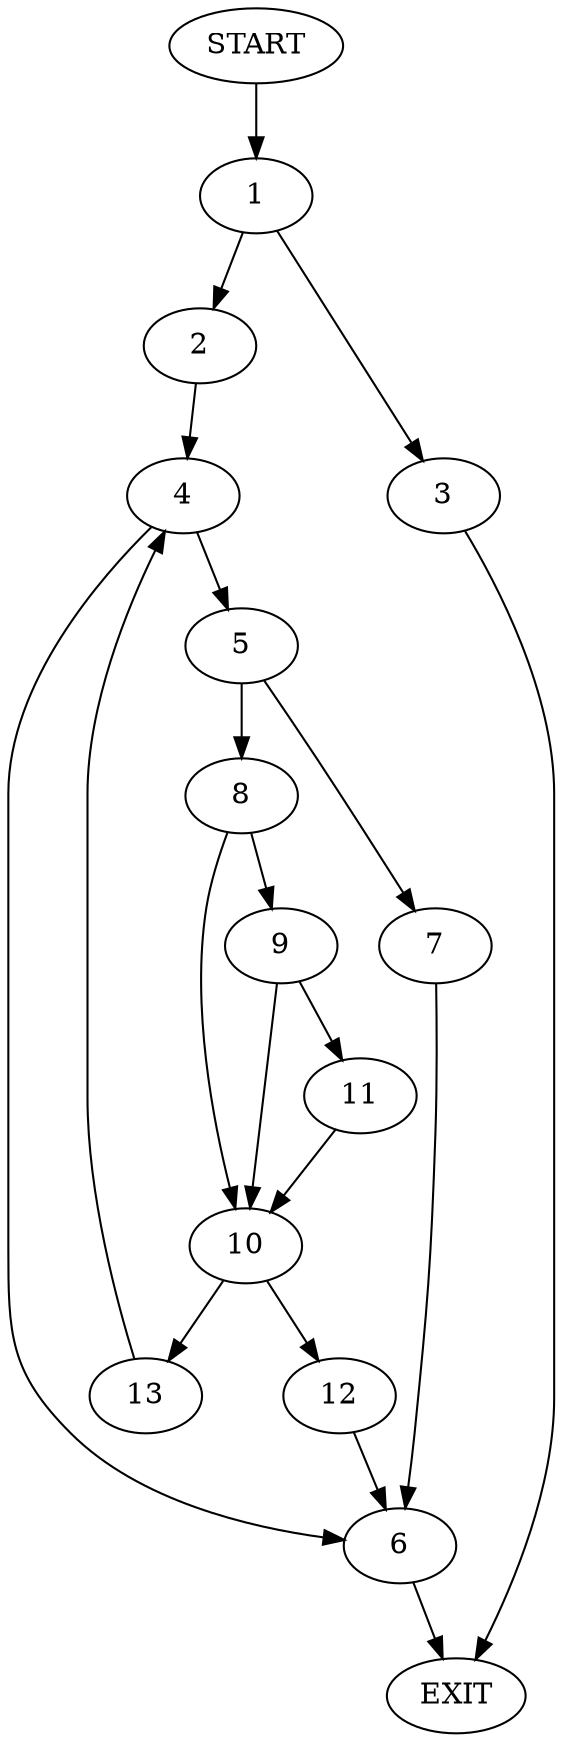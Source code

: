 digraph {
0 [label="START"]
14 [label="EXIT"]
0 -> 1
1 -> 2
1 -> 3
3 -> 14
2 -> 4
4 -> 5
4 -> 6
6 -> 14
5 -> 7
5 -> 8
8 -> 9
8 -> 10
7 -> 6
9 -> 10
9 -> 11
10 -> 12
10 -> 13
11 -> 10
12 -> 6
13 -> 4
}
